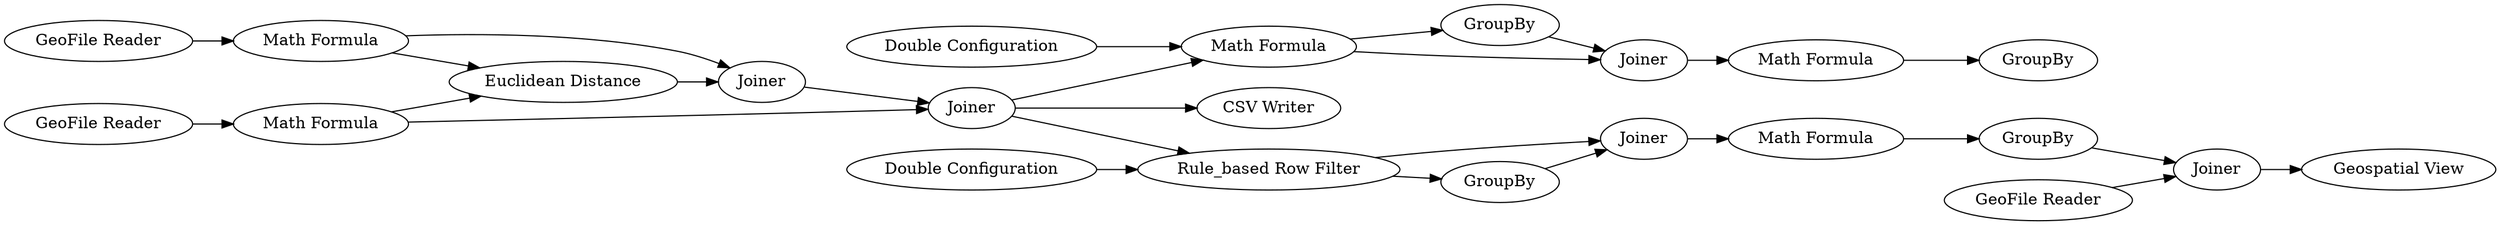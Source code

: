 digraph {
	"-6367389158106671835_1" [label="GeoFile Reader"]
	"-6367389158106671835_15" [label=Joiner]
	"-6367389158106671835_17" [label="Double Configuration"]
	"-6367389158106671835_13" [label=GroupBy]
	"-6367389158106671835_22" [label=GroupBy]
	"-6367389158106671835_2" [label="GeoFile Reader"]
	"-6367389158106671835_19" [label=GroupBy]
	"-6367389158106671835_21" [label="Math Formula"]
	"-6367389158106671835_20" [label=Joiner]
	"-6367389158106671835_8" [label="Double Configuration"]
	"-6367389158106671835_18" [label="Math Formula"]
	"-6367389158106671835_14" [label="GeoFile Reader"]
	"-6367389158106671835_9" [label="Rule_based Row Filter"]
	"-6367389158106671835_11" [label=Joiner]
	"-6367389158106671835_7" [label=Joiner]
	"-6367389158106671835_12" [label="Math Formula"]
	"-6367389158106671835_16" [label="Geospatial View"]
	"-6367389158106671835_6" [label=Joiner]
	"-6367389158106671835_23" [label="CSV Writer"]
	"-6367389158106671835_10" [label=GroupBy]
	"-6367389158106671835_5" [label="Euclidean Distance"]
	"-6367389158106671835_3" [label="Math Formula"]
	"-6367389158106671835_4" [label="Math Formula"]
	"-6367389158106671835_7" -> "-6367389158106671835_9"
	"-6367389158106671835_19" -> "-6367389158106671835_20"
	"-6367389158106671835_11" -> "-6367389158106671835_12"
	"-6367389158106671835_18" -> "-6367389158106671835_19"
	"-6367389158106671835_5" -> "-6367389158106671835_6"
	"-6367389158106671835_7" -> "-6367389158106671835_23"
	"-6367389158106671835_18" -> "-6367389158106671835_20"
	"-6367389158106671835_9" -> "-6367389158106671835_10"
	"-6367389158106671835_10" -> "-6367389158106671835_11"
	"-6367389158106671835_21" -> "-6367389158106671835_22"
	"-6367389158106671835_9" -> "-6367389158106671835_11"
	"-6367389158106671835_13" -> "-6367389158106671835_15"
	"-6367389158106671835_2" -> "-6367389158106671835_4"
	"-6367389158106671835_8" -> "-6367389158106671835_9"
	"-6367389158106671835_20" -> "-6367389158106671835_21"
	"-6367389158106671835_14" -> "-6367389158106671835_15"
	"-6367389158106671835_6" -> "-6367389158106671835_7"
	"-6367389158106671835_3" -> "-6367389158106671835_6"
	"-6367389158106671835_4" -> "-6367389158106671835_5"
	"-6367389158106671835_12" -> "-6367389158106671835_13"
	"-6367389158106671835_15" -> "-6367389158106671835_16"
	"-6367389158106671835_7" -> "-6367389158106671835_18"
	"-6367389158106671835_17" -> "-6367389158106671835_18"
	"-6367389158106671835_3" -> "-6367389158106671835_5"
	"-6367389158106671835_1" -> "-6367389158106671835_3"
	"-6367389158106671835_4" -> "-6367389158106671835_7"
	rankdir=LR
}
